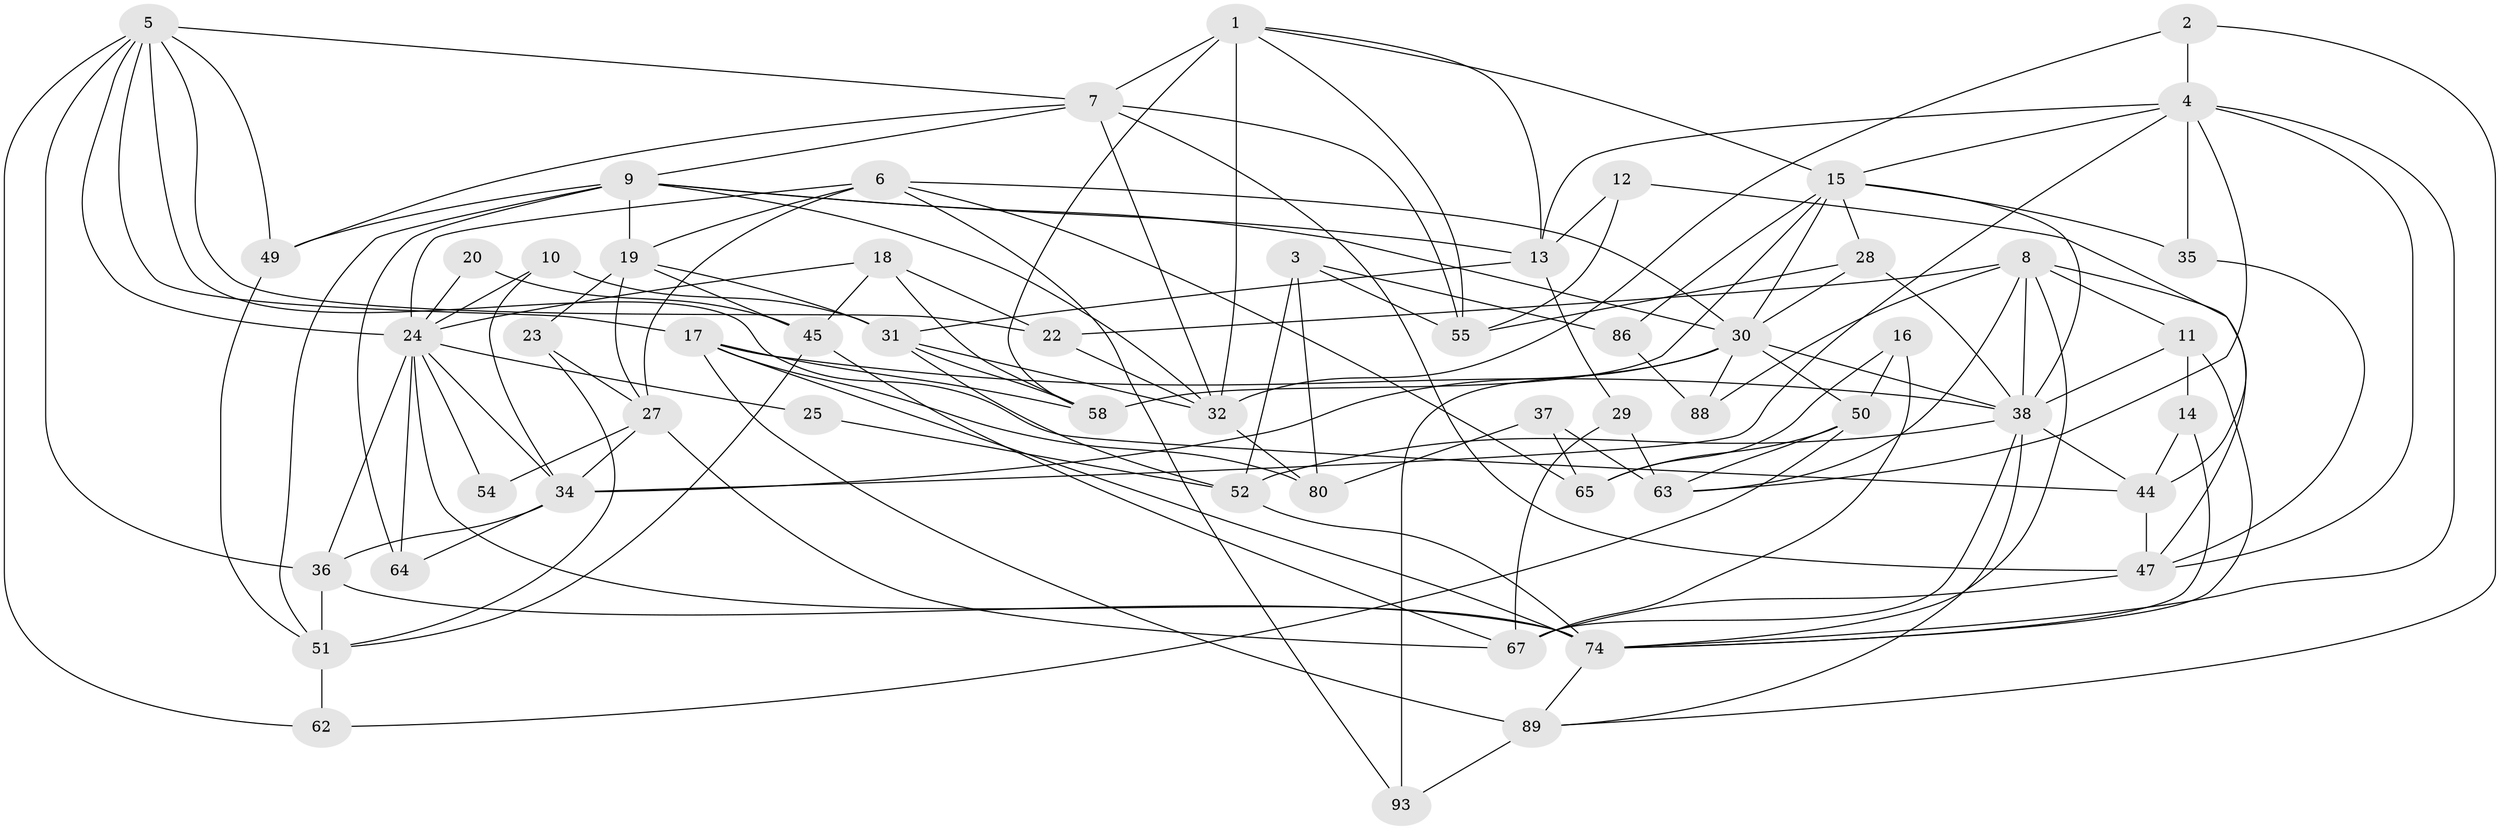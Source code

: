 // Generated by graph-tools (version 1.1) at 2025/24/03/03/25 07:24:04]
// undirected, 56 vertices, 142 edges
graph export_dot {
graph [start="1"]
  node [color=gray90,style=filled];
  1 [super="+77"];
  2 [super="+42"];
  3 [super="+46"];
  4 [super="+21"];
  5 [super="+41"];
  6 [super="+43"];
  7 [super="+48"];
  8 [super="+33"];
  9 [super="+40"];
  10;
  11 [super="+39"];
  12 [super="+60"];
  13 [super="+26"];
  14;
  15 [super="+56"];
  16 [super="+84"];
  17 [super="+73"];
  18 [super="+75"];
  19 [super="+82"];
  20;
  22;
  23;
  24 [super="+70"];
  25 [super="+57"];
  27 [super="+91"];
  28;
  29;
  30 [super="+79"];
  31 [super="+90"];
  32 [super="+83"];
  34 [super="+72"];
  35 [super="+78"];
  36;
  37;
  38 [super="+85"];
  44 [super="+66"];
  45;
  47 [super="+87"];
  49 [super="+68"];
  50;
  51 [super="+69"];
  52 [super="+53"];
  54;
  55 [super="+59"];
  58 [super="+61"];
  62;
  63;
  64 [super="+76"];
  65 [super="+81"];
  67 [super="+71"];
  74 [super="+92"];
  80;
  86;
  88;
  89;
  93;
  1 -- 58;
  1 -- 55;
  1 -- 7;
  1 -- 32 [weight=2];
  1 -- 13;
  1 -- 15;
  2 -- 89;
  2 -- 4;
  2 -- 32;
  3 -- 52;
  3 -- 80;
  3 -- 55;
  3 -- 86;
  4 -- 15;
  4 -- 63;
  4 -- 34;
  4 -- 35;
  4 -- 47;
  4 -- 74;
  4 -- 13;
  5 -- 22;
  5 -- 49;
  5 -- 62;
  5 -- 7;
  5 -- 17;
  5 -- 36;
  5 -- 44;
  5 -- 24;
  6 -- 19;
  6 -- 30;
  6 -- 65;
  6 -- 93;
  6 -- 24;
  6 -- 27;
  7 -- 9;
  7 -- 32;
  7 -- 47;
  7 -- 55;
  7 -- 49;
  8 -- 63;
  8 -- 22;
  8 -- 88;
  8 -- 47;
  8 -- 11;
  8 -- 38;
  8 -- 74;
  9 -- 64 [weight=2];
  9 -- 13;
  9 -- 19;
  9 -- 51;
  9 -- 49;
  9 -- 32;
  9 -- 30;
  10 -- 34;
  10 -- 24;
  10 -- 31;
  11 -- 74;
  11 -- 38;
  11 -- 14;
  12 -- 44;
  12 -- 13 [weight=2];
  12 -- 55;
  13 -- 29;
  13 -- 31;
  14 -- 44;
  14 -- 74;
  15 -- 35;
  15 -- 38;
  15 -- 58;
  15 -- 28;
  15 -- 86;
  15 -- 30;
  16 -- 67;
  16 -- 65;
  16 -- 50;
  17 -- 89 [weight=2];
  17 -- 58;
  17 -- 80;
  17 -- 38;
  17 -- 74;
  18 -- 22;
  18 -- 58;
  18 -- 45;
  18 -- 24;
  19 -- 23;
  19 -- 45;
  19 -- 27;
  19 -- 31;
  20 -- 45;
  20 -- 24;
  22 -- 32;
  23 -- 27;
  23 -- 51;
  24 -- 25;
  24 -- 54;
  24 -- 64;
  24 -- 34;
  24 -- 36;
  24 -- 74;
  25 -- 52 [weight=2];
  27 -- 34;
  27 -- 67 [weight=2];
  27 -- 54;
  28 -- 38;
  28 -- 55;
  28 -- 30;
  29 -- 63;
  29 -- 67;
  30 -- 34;
  30 -- 93;
  30 -- 38;
  30 -- 50;
  30 -- 88;
  31 -- 58;
  31 -- 32;
  31 -- 52;
  32 -- 80;
  34 -- 36;
  34 -- 64;
  35 -- 47;
  36 -- 51;
  36 -- 74;
  37 -- 63;
  37 -- 80;
  37 -- 65;
  38 -- 67;
  38 -- 44;
  38 -- 52 [weight=2];
  38 -- 89;
  44 -- 47;
  45 -- 67;
  45 -- 51;
  47 -- 67;
  49 -- 51;
  50 -- 62;
  50 -- 63;
  50 -- 65;
  51 -- 62;
  52 -- 74;
  74 -- 89;
  86 -- 88;
  89 -- 93;
}
